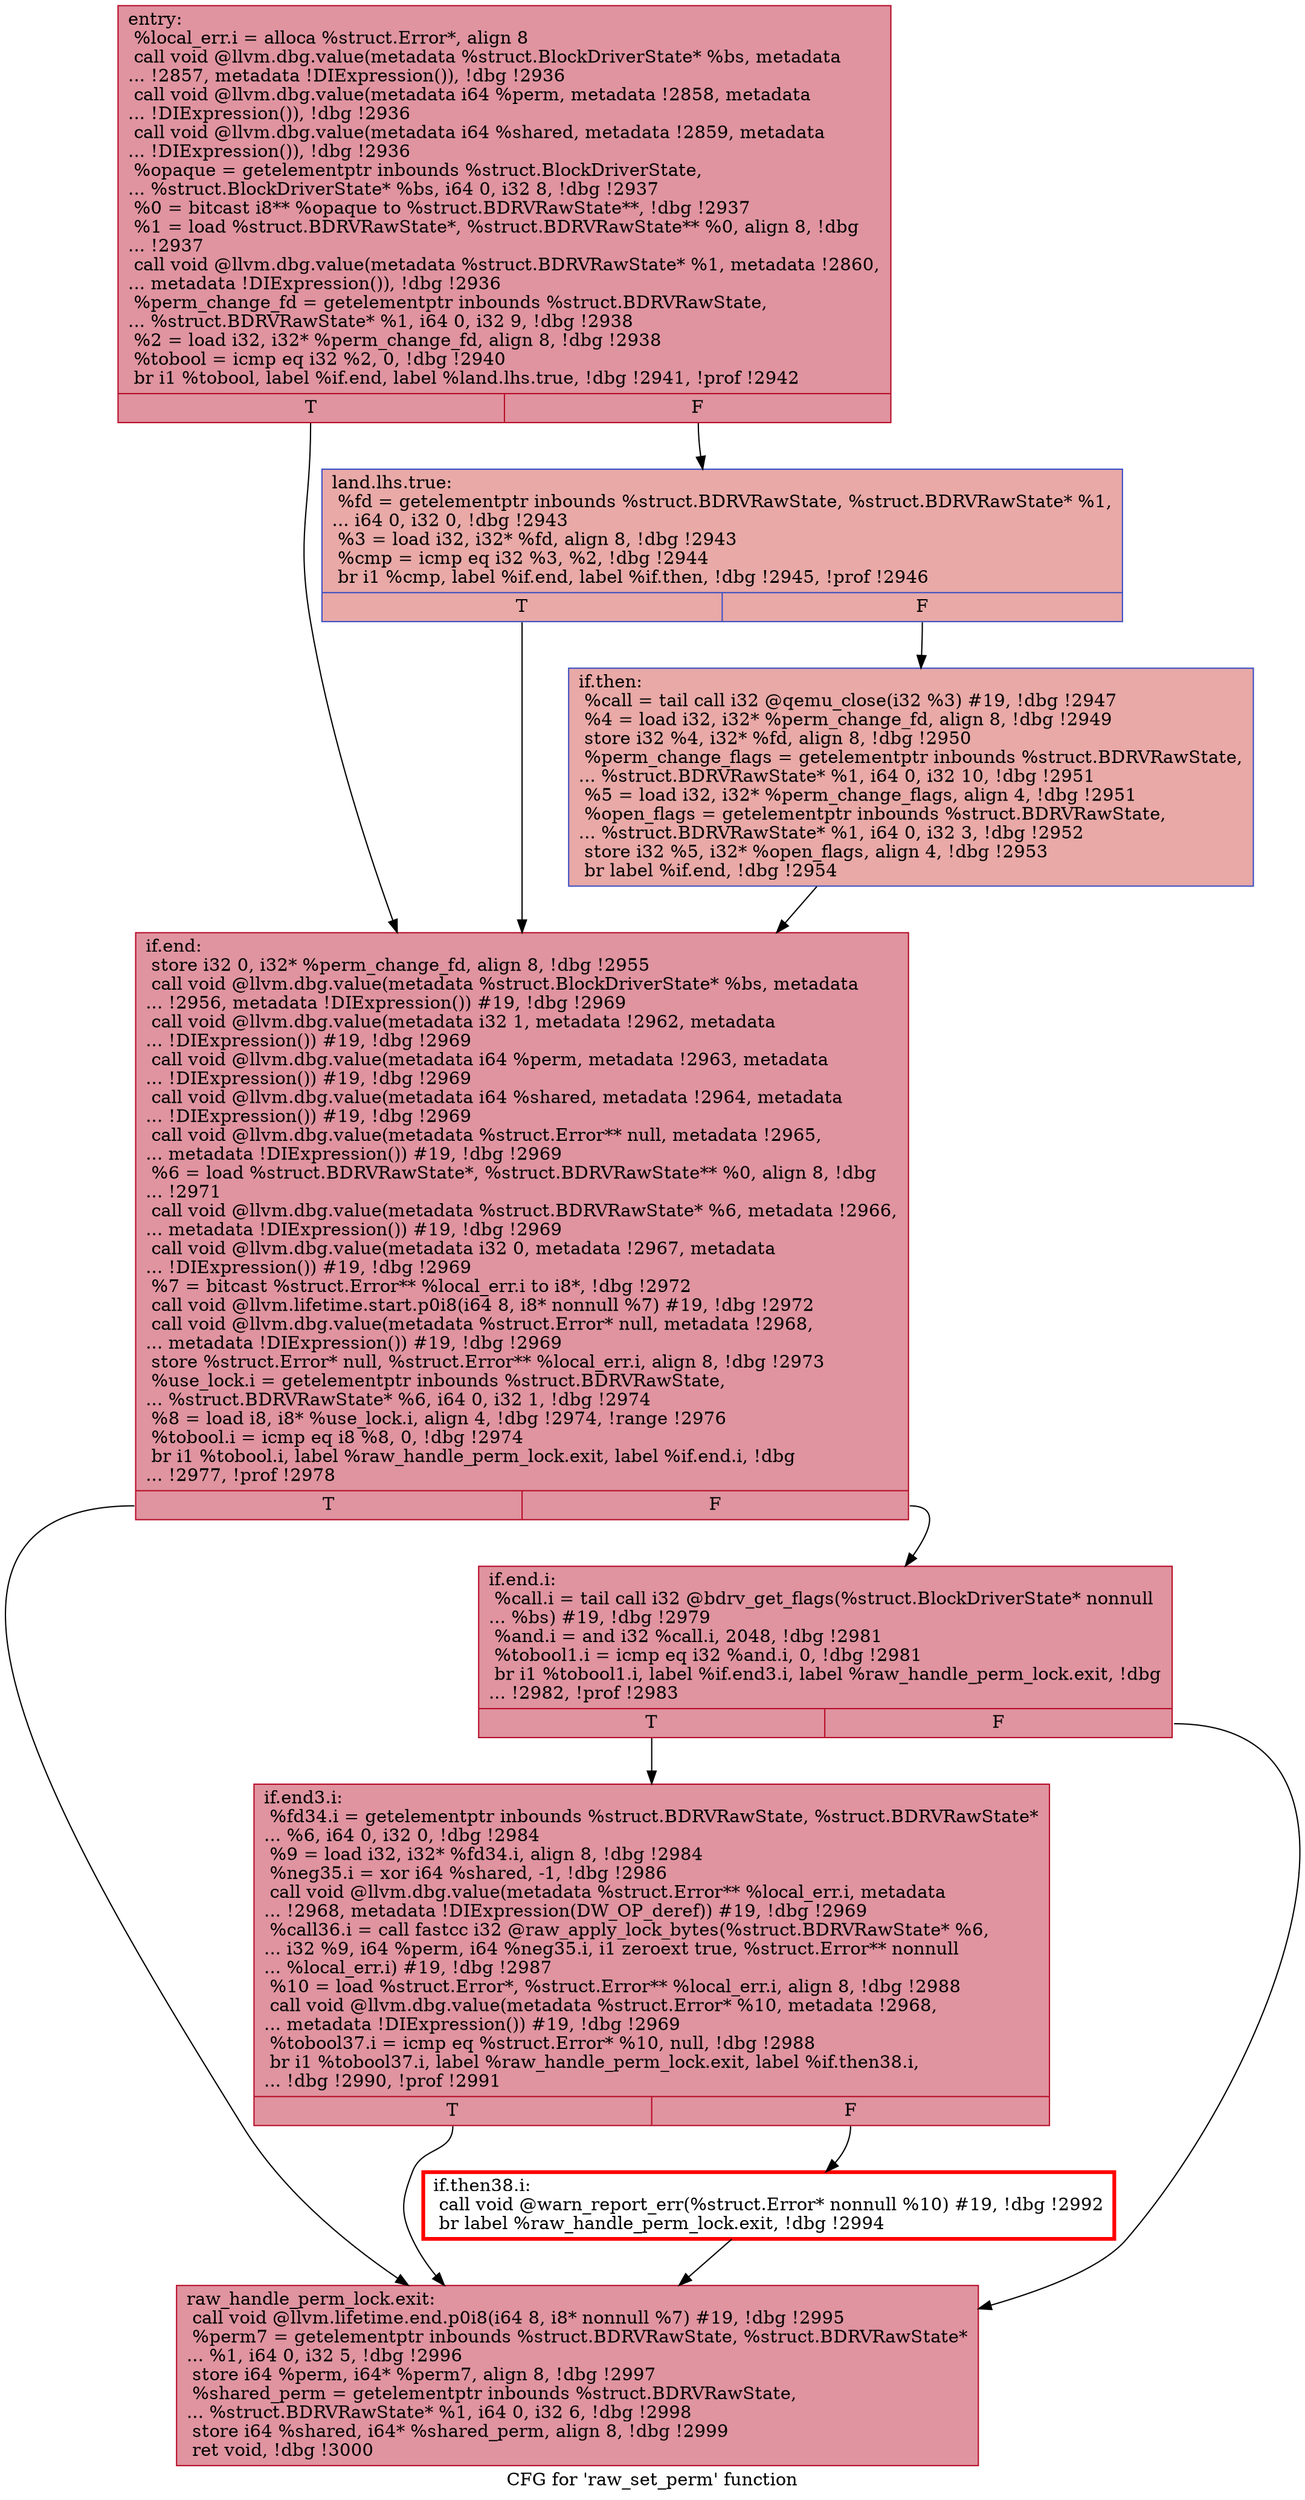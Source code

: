 digraph "CFG for 'raw_set_perm' function" {
	label="CFG for 'raw_set_perm' function";

	Node0x5558232c8b80 [shape=record,color="#b70d28ff", style=filled, fillcolor="#b70d2870",label="{entry:\l  %local_err.i = alloca %struct.Error*, align 8\l  call void @llvm.dbg.value(metadata %struct.BlockDriverState* %bs, metadata\l... !2857, metadata !DIExpression()), !dbg !2936\l  call void @llvm.dbg.value(metadata i64 %perm, metadata !2858, metadata\l... !DIExpression()), !dbg !2936\l  call void @llvm.dbg.value(metadata i64 %shared, metadata !2859, metadata\l... !DIExpression()), !dbg !2936\l  %opaque = getelementptr inbounds %struct.BlockDriverState,\l... %struct.BlockDriverState* %bs, i64 0, i32 8, !dbg !2937\l  %0 = bitcast i8** %opaque to %struct.BDRVRawState**, !dbg !2937\l  %1 = load %struct.BDRVRawState*, %struct.BDRVRawState** %0, align 8, !dbg\l... !2937\l  call void @llvm.dbg.value(metadata %struct.BDRVRawState* %1, metadata !2860,\l... metadata !DIExpression()), !dbg !2936\l  %perm_change_fd = getelementptr inbounds %struct.BDRVRawState,\l... %struct.BDRVRawState* %1, i64 0, i32 9, !dbg !2938\l  %2 = load i32, i32* %perm_change_fd, align 8, !dbg !2938\l  %tobool = icmp eq i32 %2, 0, !dbg !2940\l  br i1 %tobool, label %if.end, label %land.lhs.true, !dbg !2941, !prof !2942\l|{<s0>T|<s1>F}}"];
	Node0x5558232c8b80:s0 -> Node0x5558232d5570;
	Node0x5558232c8b80:s1 -> Node0x5558232d55e0;
	Node0x5558232d55e0 [shape=record,color="#3d50c3ff", style=filled, fillcolor="#ca3b3770",label="{land.lhs.true:                                    \l  %fd = getelementptr inbounds %struct.BDRVRawState, %struct.BDRVRawState* %1,\l... i64 0, i32 0, !dbg !2943\l  %3 = load i32, i32* %fd, align 8, !dbg !2943\l  %cmp = icmp eq i32 %3, %2, !dbg !2944\l  br i1 %cmp, label %if.end, label %if.then, !dbg !2945, !prof !2946\l|{<s0>T|<s1>F}}"];
	Node0x5558232d55e0:s0 -> Node0x5558232d5570;
	Node0x5558232d55e0:s1 -> Node0x5558232d5500;
	Node0x5558232d5500 [shape=record,color="#3d50c3ff", style=filled, fillcolor="#ca3b3770",label="{if.then:                                          \l  %call = tail call i32 @qemu_close(i32 %3) #19, !dbg !2947\l  %4 = load i32, i32* %perm_change_fd, align 8, !dbg !2949\l  store i32 %4, i32* %fd, align 8, !dbg !2950\l  %perm_change_flags = getelementptr inbounds %struct.BDRVRawState,\l... %struct.BDRVRawState* %1, i64 0, i32 10, !dbg !2951\l  %5 = load i32, i32* %perm_change_flags, align 4, !dbg !2951\l  %open_flags = getelementptr inbounds %struct.BDRVRawState,\l... %struct.BDRVRawState* %1, i64 0, i32 3, !dbg !2952\l  store i32 %5, i32* %open_flags, align 4, !dbg !2953\l  br label %if.end, !dbg !2954\l}"];
	Node0x5558232d5500 -> Node0x5558232d5570;
	Node0x5558232d5570 [shape=record,color="#b70d28ff", style=filled, fillcolor="#b70d2870",label="{if.end:                                           \l  store i32 0, i32* %perm_change_fd, align 8, !dbg !2955\l  call void @llvm.dbg.value(metadata %struct.BlockDriverState* %bs, metadata\l... !2956, metadata !DIExpression()) #19, !dbg !2969\l  call void @llvm.dbg.value(metadata i32 1, metadata !2962, metadata\l... !DIExpression()) #19, !dbg !2969\l  call void @llvm.dbg.value(metadata i64 %perm, metadata !2963, metadata\l... !DIExpression()) #19, !dbg !2969\l  call void @llvm.dbg.value(metadata i64 %shared, metadata !2964, metadata\l... !DIExpression()) #19, !dbg !2969\l  call void @llvm.dbg.value(metadata %struct.Error** null, metadata !2965,\l... metadata !DIExpression()) #19, !dbg !2969\l  %6 = load %struct.BDRVRawState*, %struct.BDRVRawState** %0, align 8, !dbg\l... !2971\l  call void @llvm.dbg.value(metadata %struct.BDRVRawState* %6, metadata !2966,\l... metadata !DIExpression()) #19, !dbg !2969\l  call void @llvm.dbg.value(metadata i32 0, metadata !2967, metadata\l... !DIExpression()) #19, !dbg !2969\l  %7 = bitcast %struct.Error** %local_err.i to i8*, !dbg !2972\l  call void @llvm.lifetime.start.p0i8(i64 8, i8* nonnull %7) #19, !dbg !2972\l  call void @llvm.dbg.value(metadata %struct.Error* null, metadata !2968,\l... metadata !DIExpression()) #19, !dbg !2969\l  store %struct.Error* null, %struct.Error** %local_err.i, align 8, !dbg !2973\l  %use_lock.i = getelementptr inbounds %struct.BDRVRawState,\l... %struct.BDRVRawState* %6, i64 0, i32 1, !dbg !2974\l  %8 = load i8, i8* %use_lock.i, align 4, !dbg !2974, !range !2976\l  %tobool.i = icmp eq i8 %8, 0, !dbg !2974\l  br i1 %tobool.i, label %raw_handle_perm_lock.exit, label %if.end.i, !dbg\l... !2977, !prof !2978\l|{<s0>T|<s1>F}}"];
	Node0x5558232d5570:s0 -> Node0x5558230e4af0;
	Node0x5558232d5570:s1 -> Node0x555823225df0;
	Node0x555823225df0 [shape=record,color="#b70d28ff", style=filled, fillcolor="#b70d2870",label="{if.end.i:                                         \l  %call.i = tail call i32 @bdrv_get_flags(%struct.BlockDriverState* nonnull\l... %bs) #19, !dbg !2979\l  %and.i = and i32 %call.i, 2048, !dbg !2981\l  %tobool1.i = icmp eq i32 %and.i, 0, !dbg !2981\l  br i1 %tobool1.i, label %if.end3.i, label %raw_handle_perm_lock.exit, !dbg\l... !2982, !prof !2983\l|{<s0>T|<s1>F}}"];
	Node0x555823225df0:s0 -> Node0x55582314e420;
	Node0x555823225df0:s1 -> Node0x5558230e4af0;
	Node0x55582314e420 [shape=record,color="#b70d28ff", style=filled, fillcolor="#b70d2870",label="{if.end3.i:                                        \l  %fd34.i = getelementptr inbounds %struct.BDRVRawState, %struct.BDRVRawState*\l... %6, i64 0, i32 0, !dbg !2984\l  %9 = load i32, i32* %fd34.i, align 8, !dbg !2984\l  %neg35.i = xor i64 %shared, -1, !dbg !2986\l  call void @llvm.dbg.value(metadata %struct.Error** %local_err.i, metadata\l... !2968, metadata !DIExpression(DW_OP_deref)) #19, !dbg !2969\l  %call36.i = call fastcc i32 @raw_apply_lock_bytes(%struct.BDRVRawState* %6,\l... i32 %9, i64 %perm, i64 %neg35.i, i1 zeroext true, %struct.Error** nonnull\l... %local_err.i) #19, !dbg !2987\l  %10 = load %struct.Error*, %struct.Error** %local_err.i, align 8, !dbg !2988\l  call void @llvm.dbg.value(metadata %struct.Error* %10, metadata !2968,\l... metadata !DIExpression()) #19, !dbg !2969\l  %tobool37.i = icmp eq %struct.Error* %10, null, !dbg !2988\l  br i1 %tobool37.i, label %raw_handle_perm_lock.exit, label %if.then38.i,\l... !dbg !2990, !prof !2991\l|{<s0>T|<s1>F}}"];
	Node0x55582314e420:s0 -> Node0x5558230e4af0;
	Node0x55582314e420:s1 -> Node0x555823289cb0;
	Node0x555823289cb0 [shape=record,penwidth=3.0, color="red",label="{if.then38.i:                                      \l  call void @warn_report_err(%struct.Error* nonnull %10) #19, !dbg !2992\l  br label %raw_handle_perm_lock.exit, !dbg !2994\l}"];
	Node0x555823289cb0 -> Node0x5558230e4af0;
	Node0x5558230e4af0 [shape=record,color="#b70d28ff", style=filled, fillcolor="#b70d2870",label="{raw_handle_perm_lock.exit:                        \l  call void @llvm.lifetime.end.p0i8(i64 8, i8* nonnull %7) #19, !dbg !2995\l  %perm7 = getelementptr inbounds %struct.BDRVRawState, %struct.BDRVRawState*\l... %1, i64 0, i32 5, !dbg !2996\l  store i64 %perm, i64* %perm7, align 8, !dbg !2997\l  %shared_perm = getelementptr inbounds %struct.BDRVRawState,\l... %struct.BDRVRawState* %1, i64 0, i32 6, !dbg !2998\l  store i64 %shared, i64* %shared_perm, align 8, !dbg !2999\l  ret void, !dbg !3000\l}"];
}
